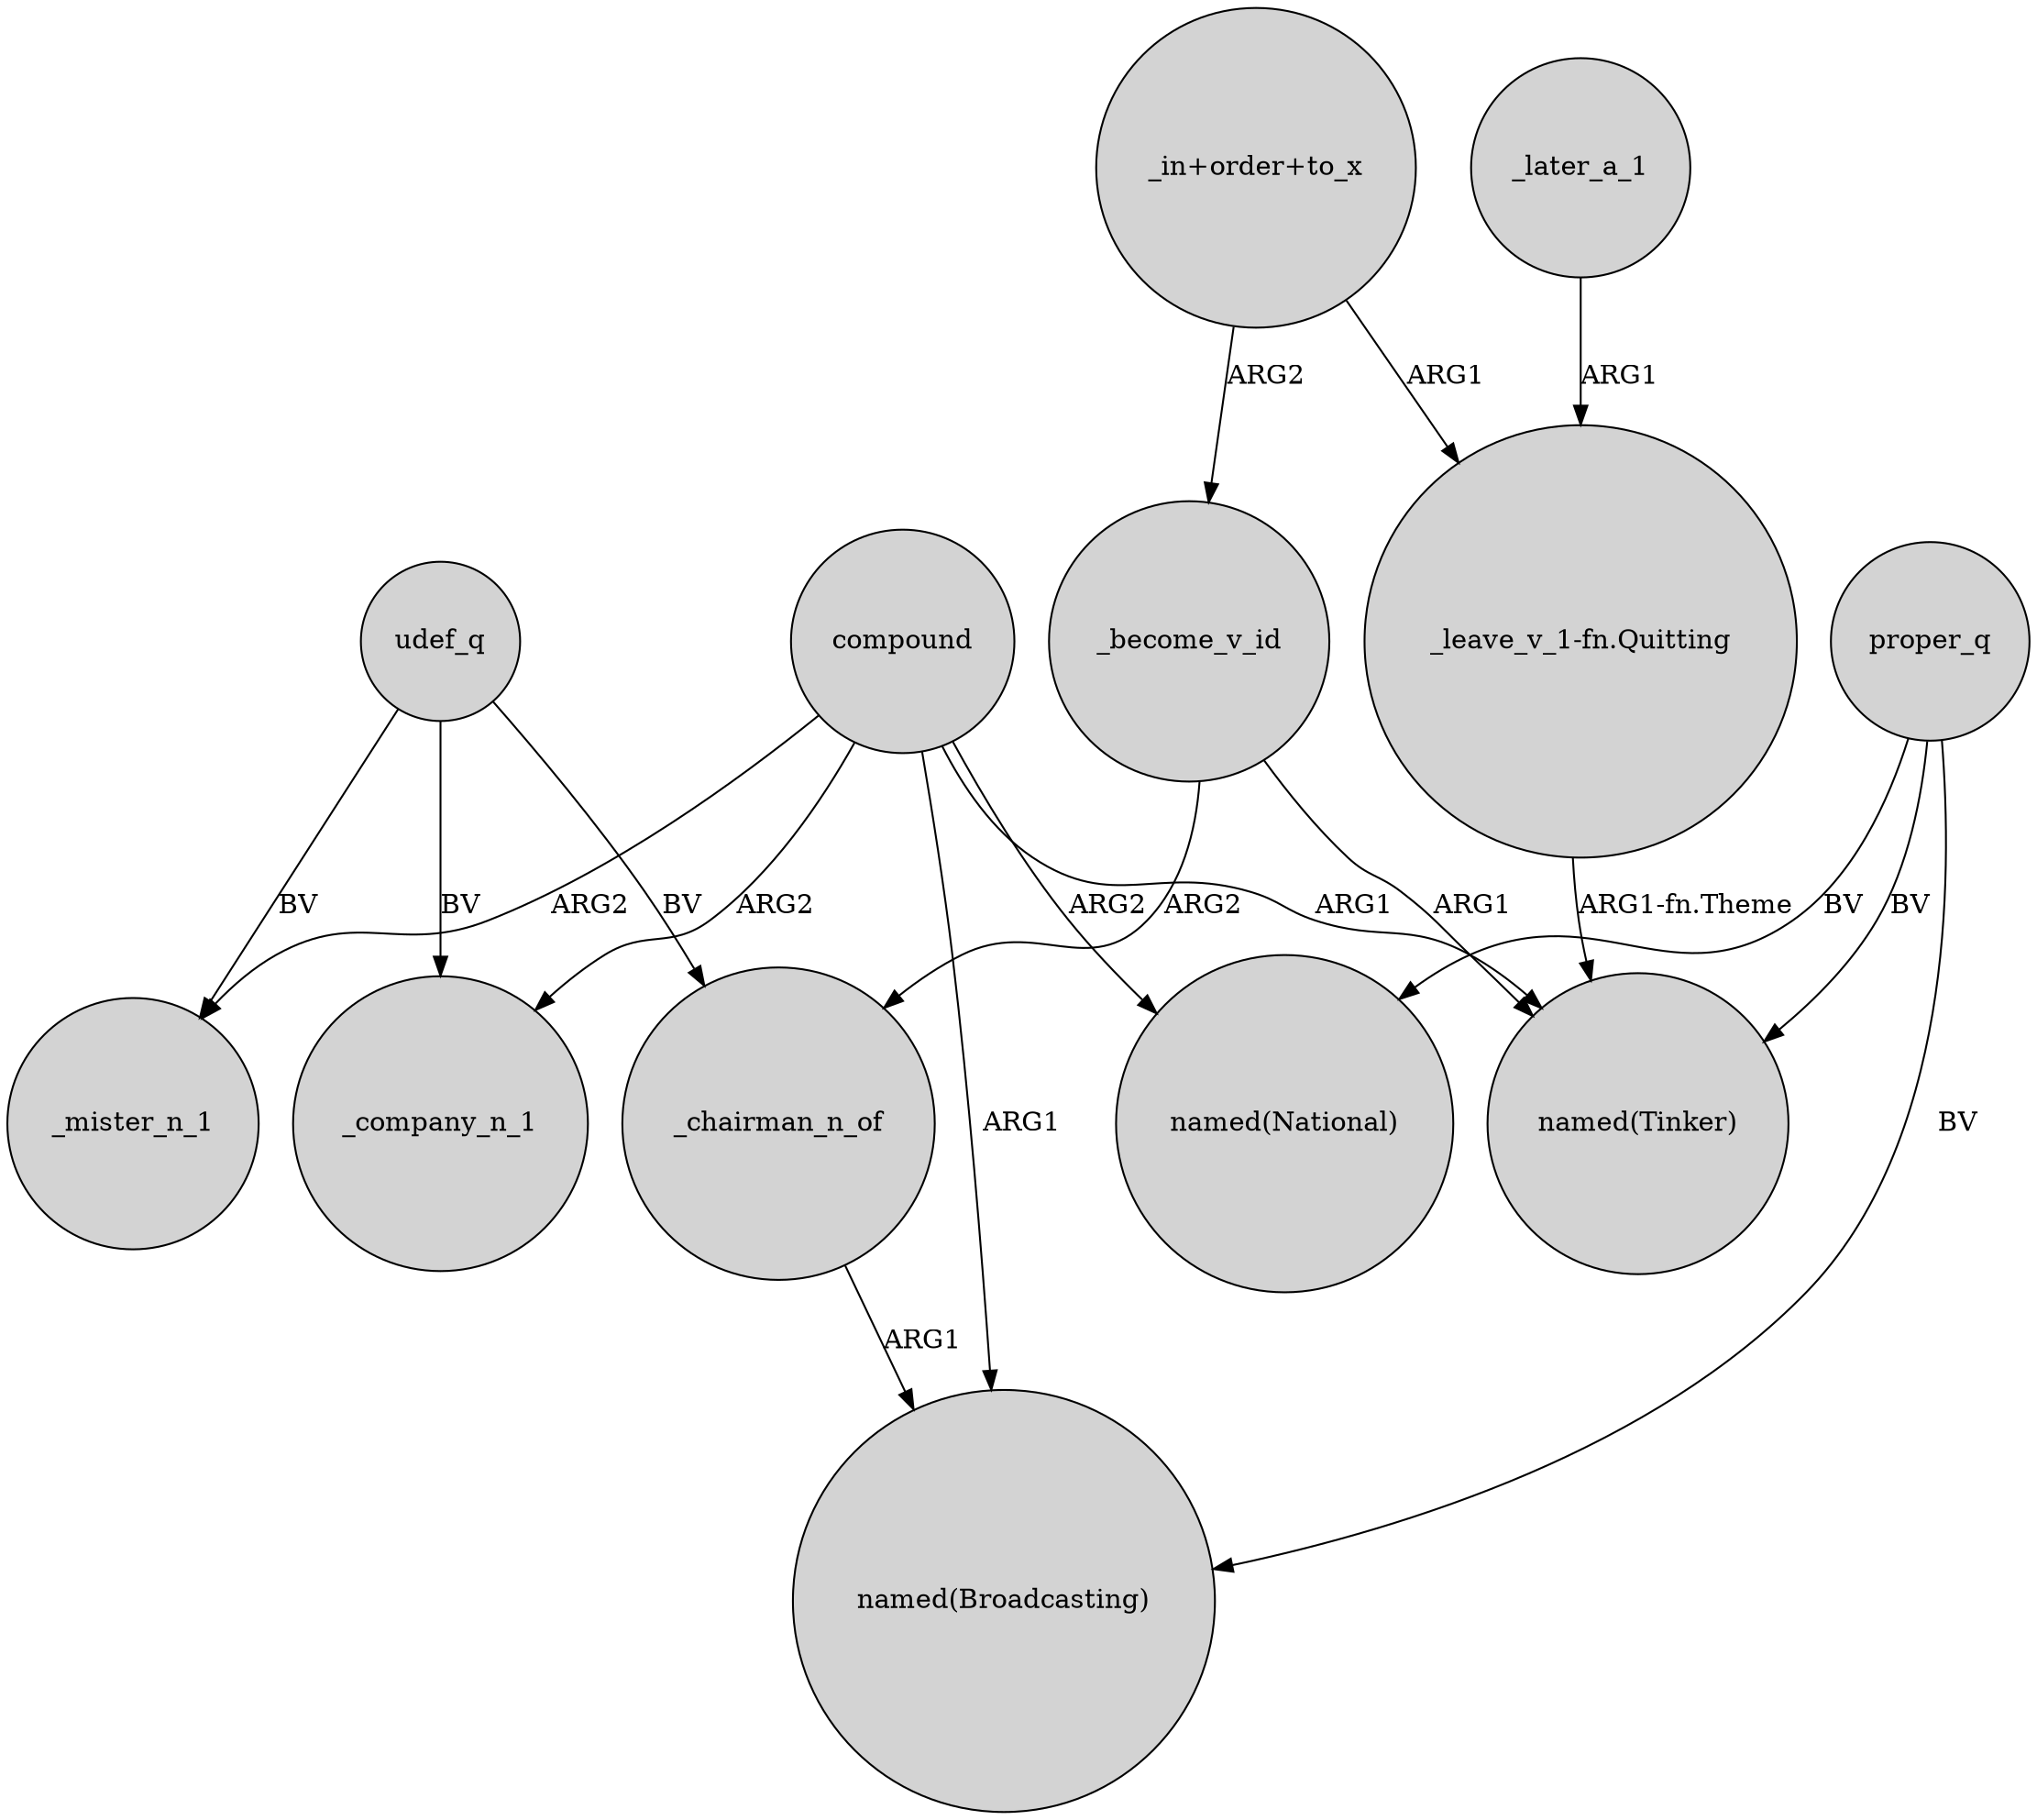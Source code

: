 digraph {
	node [shape=circle style=filled]
	udef_q -> _mister_n_1 [label=BV]
	"_in+order+to_x" -> _become_v_id [label=ARG2]
	_become_v_id -> "named(Tinker)" [label=ARG1]
	_chairman_n_of -> "named(Broadcasting)" [label=ARG1]
	proper_q -> "named(Tinker)" [label=BV]
	proper_q -> "named(National)" [label=BV]
	compound -> _company_n_1 [label=ARG2]
	compound -> "named(Tinker)" [label=ARG1]
	"_leave_v_1-fn.Quitting" -> "named(Tinker)" [label="ARG1-fn.Theme"]
	"_in+order+to_x" -> "_leave_v_1-fn.Quitting" [label=ARG1]
	compound -> "named(Broadcasting)" [label=ARG1]
	udef_q -> _chairman_n_of [label=BV]
	proper_q -> "named(Broadcasting)" [label=BV]
	udef_q -> _company_n_1 [label=BV]
	compound -> _mister_n_1 [label=ARG2]
	_become_v_id -> _chairman_n_of [label=ARG2]
	_later_a_1 -> "_leave_v_1-fn.Quitting" [label=ARG1]
	compound -> "named(National)" [label=ARG2]
}
